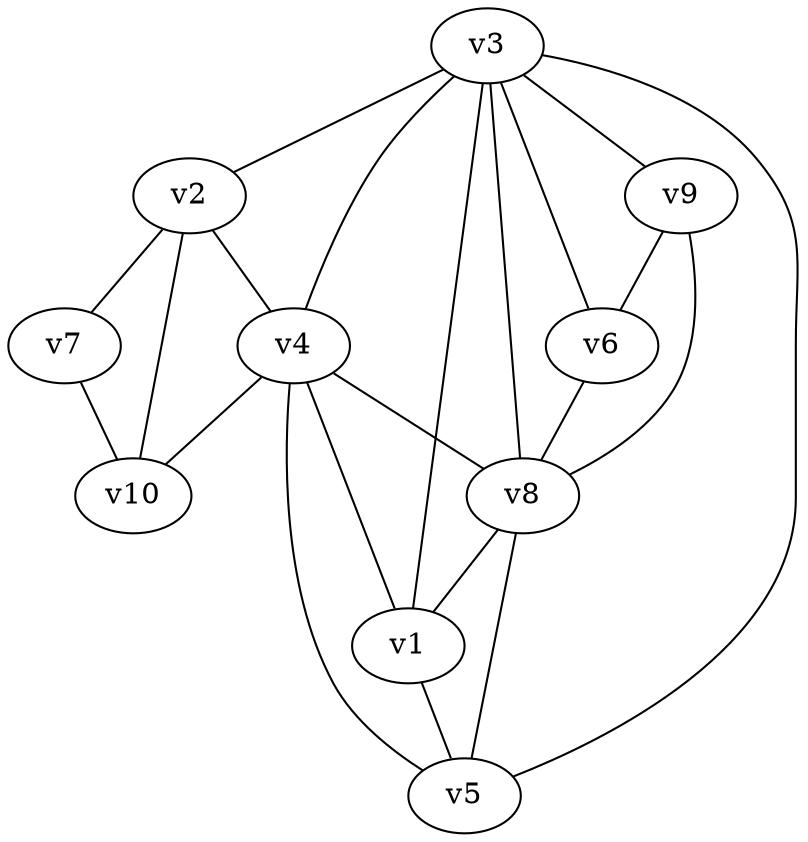 graph {
	"v3" ["color"="1","number"="10"];
	"v4" ["color"="2","number"="9"];
	"v8" ["color"="3","number"="8"];
	"v2" ["color"="3","number"="5"];
	"v1" ["color"="4","number"="7"];
	"v10" ["color"="1","number"="2"];
	"v7" ["color"="2","number"="1"];
	"v5" ["color"="5","number"="6"];
	"v9" ["color"="2","number"="4"];
	"v6" ["color"="4","number"="3"];
	"v4" -- "v3" ;
	"v8" -- "v3" ;
	"v2" -- "v4" ;
	"v1" -- "v3" ;
	"v10" -- "v2" ;
	"v7" -- "v10" ;
	"v5" -- "v3" ;
	"v9" -- "v8" ;
	"v6" -- "v8" ;
	"v4" -- "v8" ;
	"v3" -- "v2" ;
	"v4" -- "v1" ;
	"v4" -- "v5" ;
	"v8" -- "v1" ;
	"v8" -- "v5" ;
	"v3" -- "v9" ;
	"v3" -- "v6" ;
	"v4" -- "v10" ;
	"v1" -- "v5" ;
	"v2" -- "v7" ;
	"v9" -- "v6" ;
}
